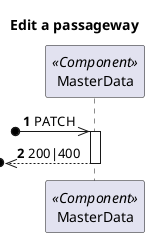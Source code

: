 @startuml
'https://plantuml.com/sequence-diagram

autonumber

skinparam packageStyle rect

title Edit a passageway

participant "MasterData" as MD <<Component>>

?o->> MD : PATCH

activate MD
?o<<-- MD : 200|400
deactivate MD
@enduml
